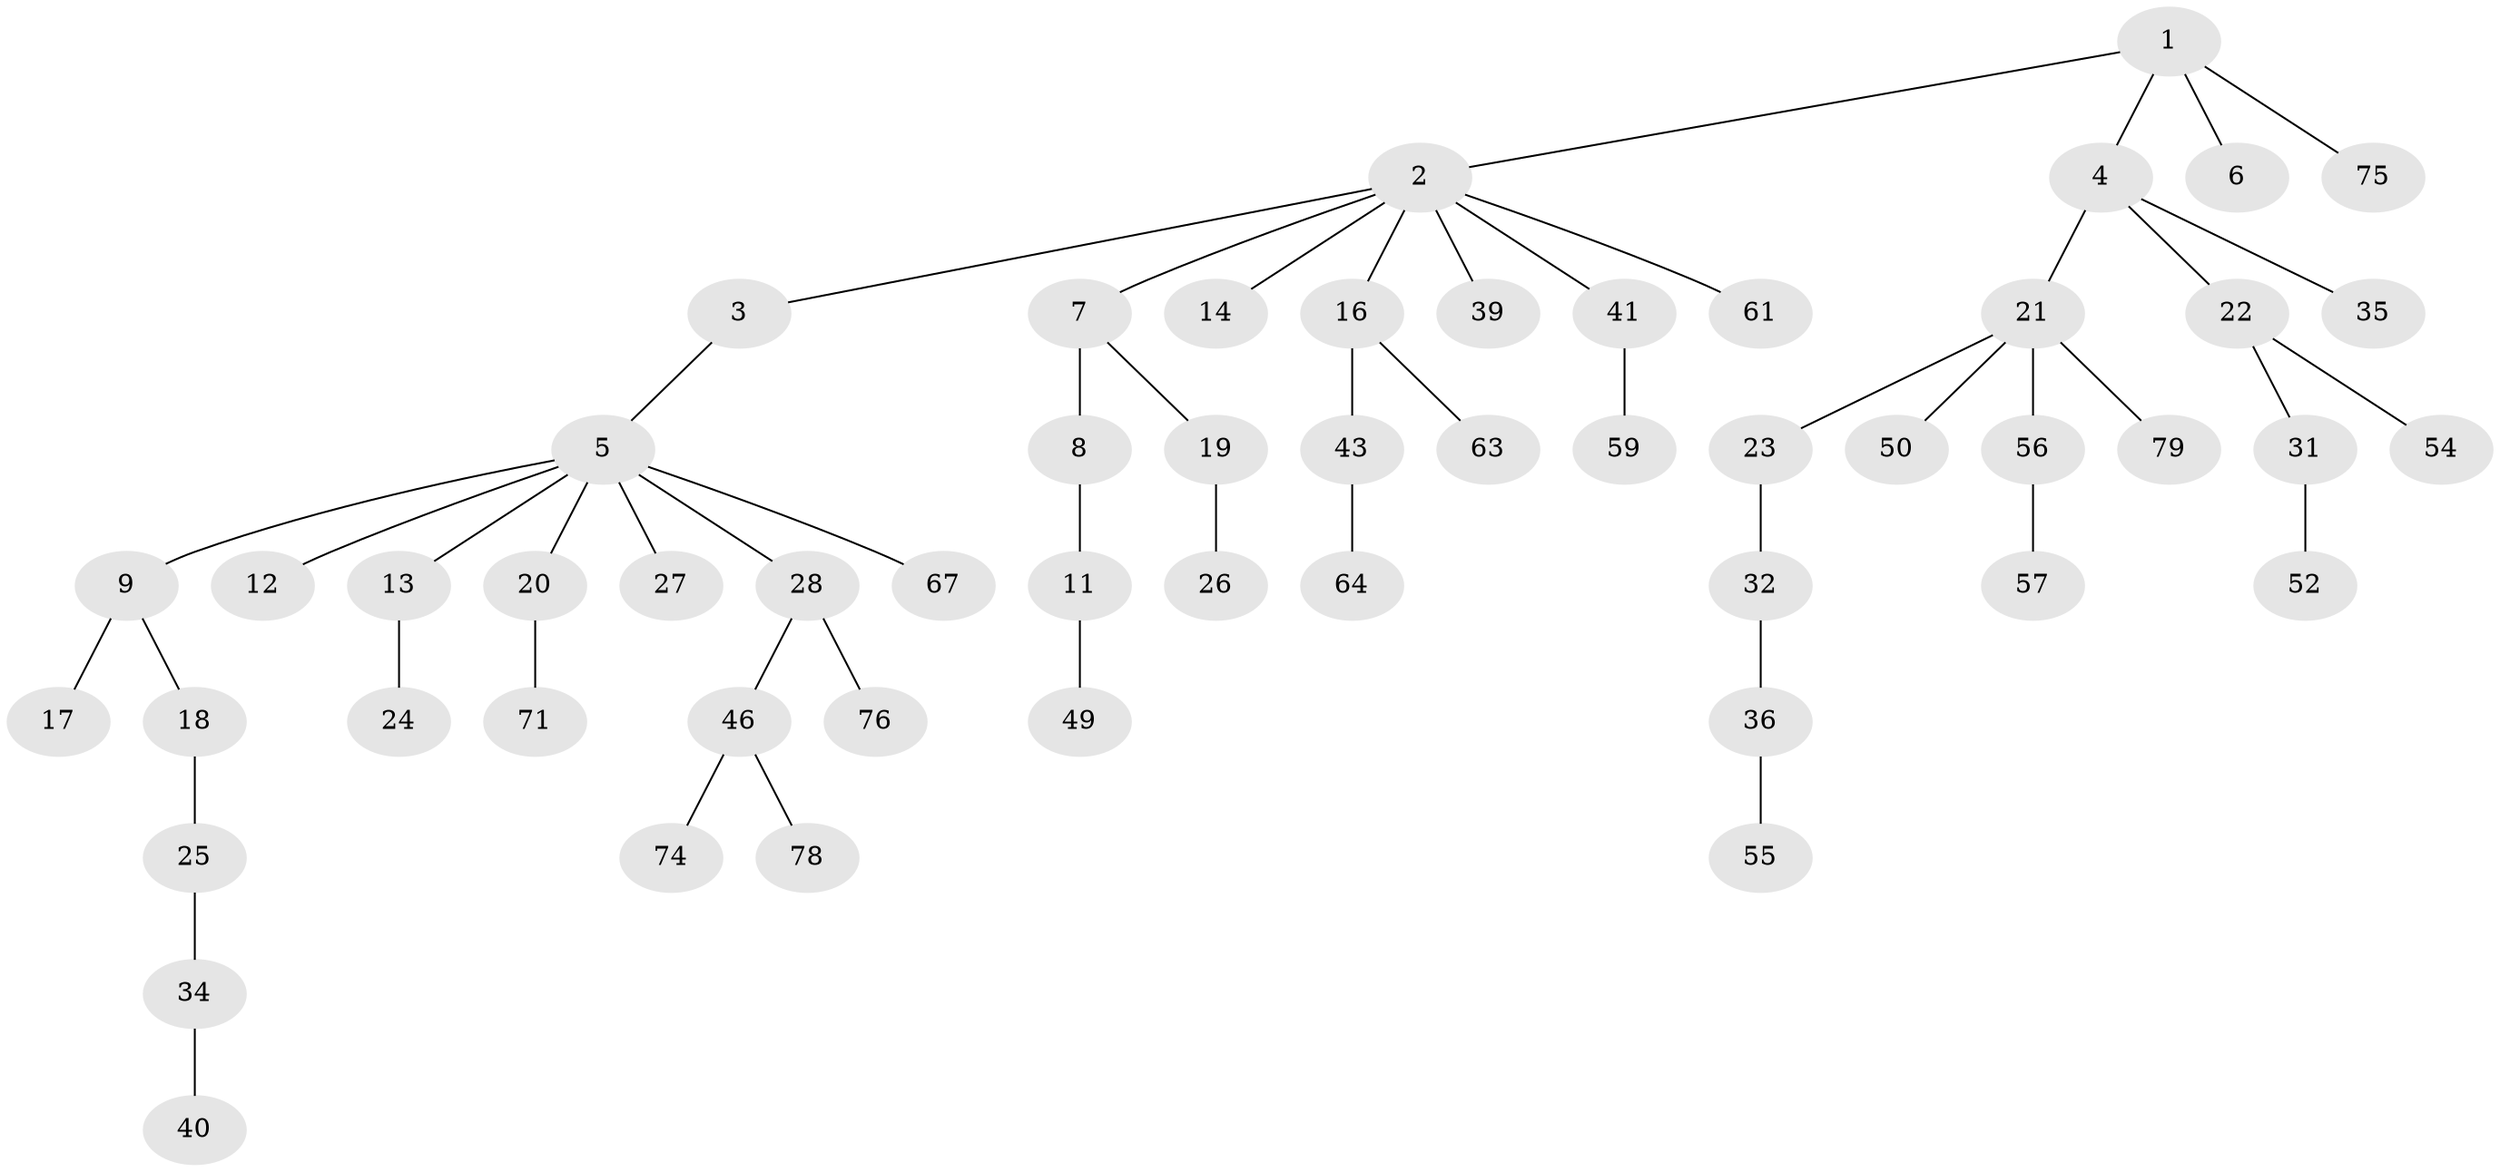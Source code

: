 // Generated by graph-tools (version 1.1) at 2025/24/03/03/25 07:24:05]
// undirected, 54 vertices, 53 edges
graph export_dot {
graph [start="1"]
  node [color=gray90,style=filled];
  1 [super="+58"];
  2 [super="+15"];
  3;
  4;
  5 [super="+10"];
  6 [super="+48"];
  7 [super="+65"];
  8 [super="+72"];
  9 [super="+81"];
  11;
  12;
  13;
  14;
  16 [super="+62"];
  17 [super="+30"];
  18 [super="+45"];
  19;
  20;
  21 [super="+33"];
  22 [super="+60"];
  23 [super="+38"];
  24 [super="+29"];
  25;
  26;
  27;
  28 [super="+37"];
  31 [super="+51"];
  32;
  34 [super="+69"];
  35;
  36 [super="+42"];
  39 [super="+77"];
  40 [super="+47"];
  41 [super="+44"];
  43 [super="+53"];
  46 [super="+70"];
  49 [super="+80"];
  50;
  52;
  54;
  55;
  56;
  57 [super="+68"];
  59;
  61;
  63 [super="+66"];
  64;
  67;
  71 [super="+73"];
  74;
  75;
  76;
  78;
  79;
  1 -- 2;
  1 -- 4;
  1 -- 6;
  1 -- 75;
  2 -- 3;
  2 -- 7;
  2 -- 14;
  2 -- 41;
  2 -- 16;
  2 -- 61;
  2 -- 39;
  3 -- 5;
  4 -- 21;
  4 -- 22;
  4 -- 35;
  5 -- 9;
  5 -- 13;
  5 -- 20;
  5 -- 27;
  5 -- 28;
  5 -- 67;
  5 -- 12;
  7 -- 8;
  7 -- 19;
  8 -- 11;
  9 -- 17;
  9 -- 18;
  11 -- 49;
  13 -- 24;
  16 -- 43;
  16 -- 63;
  18 -- 25;
  19 -- 26;
  20 -- 71;
  21 -- 23;
  21 -- 56;
  21 -- 79;
  21 -- 50;
  22 -- 31;
  22 -- 54;
  23 -- 32;
  25 -- 34;
  28 -- 46;
  28 -- 76;
  31 -- 52;
  32 -- 36;
  34 -- 40;
  36 -- 55;
  41 -- 59;
  43 -- 64;
  46 -- 78;
  46 -- 74;
  56 -- 57;
}
